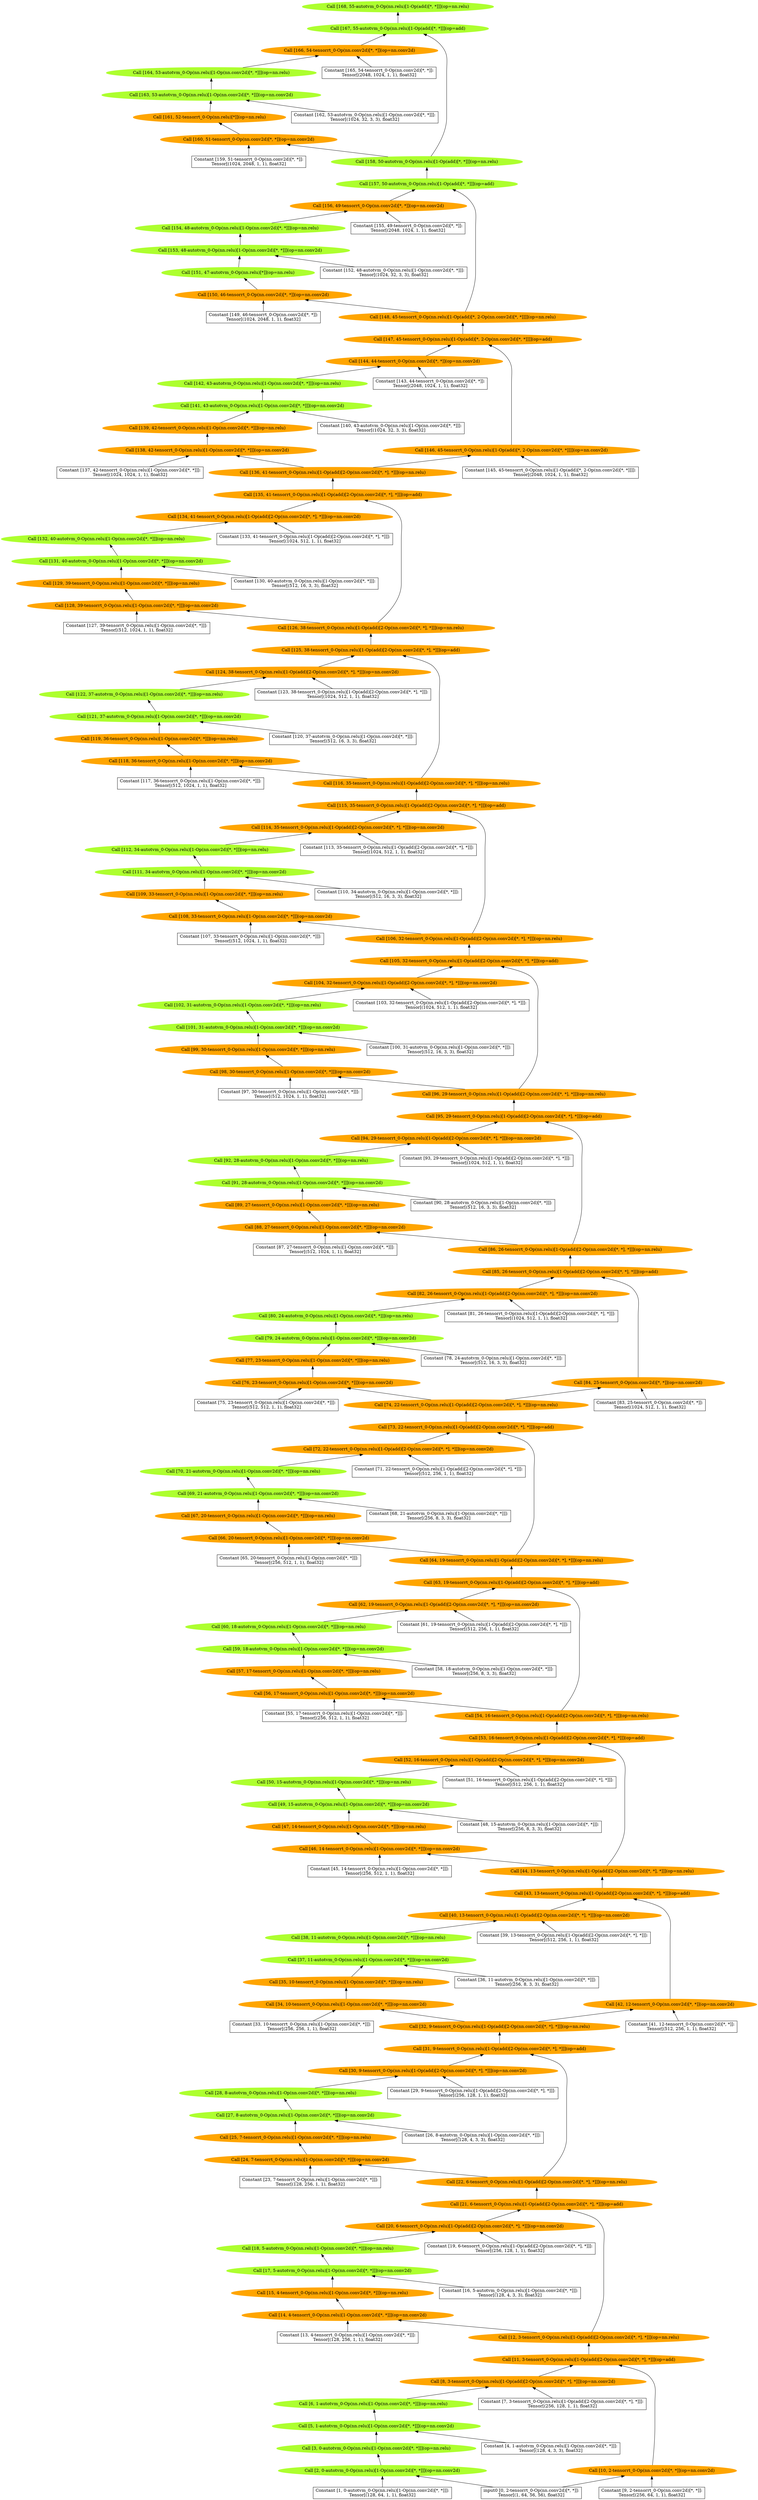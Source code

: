 digraph {
	rankdir=BT
	0 [label="input0 [0, 2-tensorrt_0-Op(nn.conv2d)[*, *]]:
Tensor[(1, 64, 56, 56), float32]" shape=rectangle]
	1 [label="Constant [1, 0-autotvm_0-Op(nn.relu)[1-Op(nn.conv2d)[*, *]]]:
Tensor[(128, 64, 1, 1), float32]" shape=rectangle]
	2 [label="Call [2, 0-autotvm_0-Op(nn.relu)[1-Op(nn.conv2d)[*, *]]](op=nn.conv2d)" color=greenyellow shape=ellipse style=filled]
	0 -> 2
	1 -> 2
	3 [label="Call [3, 0-autotvm_0-Op(nn.relu)[1-Op(nn.conv2d)[*, *]]](op=nn.relu)" color=greenyellow shape=ellipse style=filled]
	2 -> 3
	4 [label="Constant [4, 1-autotvm_0-Op(nn.relu)[1-Op(nn.conv2d)[*, *]]]:
Tensor[(128, 4, 3, 3), float32]" shape=rectangle]
	5 [label="Call [5, 1-autotvm_0-Op(nn.relu)[1-Op(nn.conv2d)[*, *]]](op=nn.conv2d)" color=greenyellow shape=ellipse style=filled]
	3 -> 5
	4 -> 5
	6 [label="Call [6, 1-autotvm_0-Op(nn.relu)[1-Op(nn.conv2d)[*, *]]](op=nn.relu)" color=greenyellow shape=ellipse style=filled]
	5 -> 6
	7 [label="Constant [7, 3-tensorrt_0-Op(nn.relu)[1-Op(add)[2-Op(nn.conv2d)[*, *], *]]]:
Tensor[(256, 128, 1, 1), float32]" shape=rectangle]
	8 [label="Call [8, 3-tensorrt_0-Op(nn.relu)[1-Op(add)[2-Op(nn.conv2d)[*, *], *]]](op=nn.conv2d)" color=orange shape=ellipse style=filled]
	6 -> 8
	7 -> 8
	9 [label="Constant [9, 2-tensorrt_0-Op(nn.conv2d)[*, *]]:
Tensor[(256, 64, 1, 1), float32]" shape=rectangle]
	10 [label="Call [10, 2-tensorrt_0-Op(nn.conv2d)[*, *]](op=nn.conv2d)" color=orange shape=ellipse style=filled]
	0 -> 10
	9 -> 10
	11 [label="Call [11, 3-tensorrt_0-Op(nn.relu)[1-Op(add)[2-Op(nn.conv2d)[*, *], *]]](op=add)" color=orange shape=ellipse style=filled]
	8 -> 11
	10 -> 11
	12 [label="Call [12, 3-tensorrt_0-Op(nn.relu)[1-Op(add)[2-Op(nn.conv2d)[*, *], *]]](op=nn.relu)" color=orange shape=ellipse style=filled]
	11 -> 12
	13 [label="Constant [13, 4-tensorrt_0-Op(nn.relu)[1-Op(nn.conv2d)[*, *]]]:
Tensor[(128, 256, 1, 1), float32]" shape=rectangle]
	14 [label="Call [14, 4-tensorrt_0-Op(nn.relu)[1-Op(nn.conv2d)[*, *]]](op=nn.conv2d)" color=orange shape=ellipse style=filled]
	12 -> 14
	13 -> 14
	15 [label="Call [15, 4-tensorrt_0-Op(nn.relu)[1-Op(nn.conv2d)[*, *]]](op=nn.relu)" color=orange shape=ellipse style=filled]
	14 -> 15
	16 [label="Constant [16, 5-autotvm_0-Op(nn.relu)[1-Op(nn.conv2d)[*, *]]]:
Tensor[(128, 4, 3, 3), float32]" shape=rectangle]
	17 [label="Call [17, 5-autotvm_0-Op(nn.relu)[1-Op(nn.conv2d)[*, *]]](op=nn.conv2d)" color=greenyellow shape=ellipse style=filled]
	15 -> 17
	16 -> 17
	18 [label="Call [18, 5-autotvm_0-Op(nn.relu)[1-Op(nn.conv2d)[*, *]]](op=nn.relu)" color=greenyellow shape=ellipse style=filled]
	17 -> 18
	19 [label="Constant [19, 6-tensorrt_0-Op(nn.relu)[1-Op(add)[2-Op(nn.conv2d)[*, *], *]]]:
Tensor[(256, 128, 1, 1), float32]" shape=rectangle]
	20 [label="Call [20, 6-tensorrt_0-Op(nn.relu)[1-Op(add)[2-Op(nn.conv2d)[*, *], *]]](op=nn.conv2d)" color=orange shape=ellipse style=filled]
	18 -> 20
	19 -> 20
	21 [label="Call [21, 6-tensorrt_0-Op(nn.relu)[1-Op(add)[2-Op(nn.conv2d)[*, *], *]]](op=add)" color=orange shape=ellipse style=filled]
	20 -> 21
	12 -> 21
	22 [label="Call [22, 6-tensorrt_0-Op(nn.relu)[1-Op(add)[2-Op(nn.conv2d)[*, *], *]]](op=nn.relu)" color=orange shape=ellipse style=filled]
	21 -> 22
	23 [label="Constant [23, 7-tensorrt_0-Op(nn.relu)[1-Op(nn.conv2d)[*, *]]]:
Tensor[(128, 256, 1, 1), float32]" shape=rectangle]
	24 [label="Call [24, 7-tensorrt_0-Op(nn.relu)[1-Op(nn.conv2d)[*, *]]](op=nn.conv2d)" color=orange shape=ellipse style=filled]
	22 -> 24
	23 -> 24
	25 [label="Call [25, 7-tensorrt_0-Op(nn.relu)[1-Op(nn.conv2d)[*, *]]](op=nn.relu)" color=orange shape=ellipse style=filled]
	24 -> 25
	26 [label="Constant [26, 8-autotvm_0-Op(nn.relu)[1-Op(nn.conv2d)[*, *]]]:
Tensor[(128, 4, 3, 3), float32]" shape=rectangle]
	27 [label="Call [27, 8-autotvm_0-Op(nn.relu)[1-Op(nn.conv2d)[*, *]]](op=nn.conv2d)" color=greenyellow shape=ellipse style=filled]
	25 -> 27
	26 -> 27
	28 [label="Call [28, 8-autotvm_0-Op(nn.relu)[1-Op(nn.conv2d)[*, *]]](op=nn.relu)" color=greenyellow shape=ellipse style=filled]
	27 -> 28
	29 [label="Constant [29, 9-tensorrt_0-Op(nn.relu)[1-Op(add)[2-Op(nn.conv2d)[*, *], *]]]:
Tensor[(256, 128, 1, 1), float32]" shape=rectangle]
	30 [label="Call [30, 9-tensorrt_0-Op(nn.relu)[1-Op(add)[2-Op(nn.conv2d)[*, *], *]]](op=nn.conv2d)" color=orange shape=ellipse style=filled]
	28 -> 30
	29 -> 30
	31 [label="Call [31, 9-tensorrt_0-Op(nn.relu)[1-Op(add)[2-Op(nn.conv2d)[*, *], *]]](op=add)" color=orange shape=ellipse style=filled]
	30 -> 31
	22 -> 31
	32 [label="Call [32, 9-tensorrt_0-Op(nn.relu)[1-Op(add)[2-Op(nn.conv2d)[*, *], *]]](op=nn.relu)" color=orange shape=ellipse style=filled]
	31 -> 32
	33 [label="Constant [33, 10-tensorrt_0-Op(nn.relu)[1-Op(nn.conv2d)[*, *]]]:
Tensor[(256, 256, 1, 1), float32]" shape=rectangle]
	34 [label="Call [34, 10-tensorrt_0-Op(nn.relu)[1-Op(nn.conv2d)[*, *]]](op=nn.conv2d)" color=orange shape=ellipse style=filled]
	32 -> 34
	33 -> 34
	35 [label="Call [35, 10-tensorrt_0-Op(nn.relu)[1-Op(nn.conv2d)[*, *]]](op=nn.relu)" color=orange shape=ellipse style=filled]
	34 -> 35
	36 [label="Constant [36, 11-autotvm_0-Op(nn.relu)[1-Op(nn.conv2d)[*, *]]]:
Tensor[(256, 8, 3, 3), float32]" shape=rectangle]
	37 [label="Call [37, 11-autotvm_0-Op(nn.relu)[1-Op(nn.conv2d)[*, *]]](op=nn.conv2d)" color=greenyellow shape=ellipse style=filled]
	35 -> 37
	36 -> 37
	38 [label="Call [38, 11-autotvm_0-Op(nn.relu)[1-Op(nn.conv2d)[*, *]]](op=nn.relu)" color=greenyellow shape=ellipse style=filled]
	37 -> 38
	39 [label="Constant [39, 13-tensorrt_0-Op(nn.relu)[1-Op(add)[2-Op(nn.conv2d)[*, *], *]]]:
Tensor[(512, 256, 1, 1), float32]" shape=rectangle]
	40 [label="Call [40, 13-tensorrt_0-Op(nn.relu)[1-Op(add)[2-Op(nn.conv2d)[*, *], *]]](op=nn.conv2d)" color=orange shape=ellipse style=filled]
	38 -> 40
	39 -> 40
	41 [label="Constant [41, 12-tensorrt_0-Op(nn.conv2d)[*, *]]:
Tensor[(512, 256, 1, 1), float32]" shape=rectangle]
	42 [label="Call [42, 12-tensorrt_0-Op(nn.conv2d)[*, *]](op=nn.conv2d)" color=orange shape=ellipse style=filled]
	32 -> 42
	41 -> 42
	43 [label="Call [43, 13-tensorrt_0-Op(nn.relu)[1-Op(add)[2-Op(nn.conv2d)[*, *], *]]](op=add)" color=orange shape=ellipse style=filled]
	40 -> 43
	42 -> 43
	44 [label="Call [44, 13-tensorrt_0-Op(nn.relu)[1-Op(add)[2-Op(nn.conv2d)[*, *], *]]](op=nn.relu)" color=orange shape=ellipse style=filled]
	43 -> 44
	45 [label="Constant [45, 14-tensorrt_0-Op(nn.relu)[1-Op(nn.conv2d)[*, *]]]:
Tensor[(256, 512, 1, 1), float32]" shape=rectangle]
	46 [label="Call [46, 14-tensorrt_0-Op(nn.relu)[1-Op(nn.conv2d)[*, *]]](op=nn.conv2d)" color=orange shape=ellipse style=filled]
	44 -> 46
	45 -> 46
	47 [label="Call [47, 14-tensorrt_0-Op(nn.relu)[1-Op(nn.conv2d)[*, *]]](op=nn.relu)" color=orange shape=ellipse style=filled]
	46 -> 47
	48 [label="Constant [48, 15-autotvm_0-Op(nn.relu)[1-Op(nn.conv2d)[*, *]]]:
Tensor[(256, 8, 3, 3), float32]" shape=rectangle]
	49 [label="Call [49, 15-autotvm_0-Op(nn.relu)[1-Op(nn.conv2d)[*, *]]](op=nn.conv2d)" color=greenyellow shape=ellipse style=filled]
	47 -> 49
	48 -> 49
	50 [label="Call [50, 15-autotvm_0-Op(nn.relu)[1-Op(nn.conv2d)[*, *]]](op=nn.relu)" color=greenyellow shape=ellipse style=filled]
	49 -> 50
	51 [label="Constant [51, 16-tensorrt_0-Op(nn.relu)[1-Op(add)[2-Op(nn.conv2d)[*, *], *]]]:
Tensor[(512, 256, 1, 1), float32]" shape=rectangle]
	52 [label="Call [52, 16-tensorrt_0-Op(nn.relu)[1-Op(add)[2-Op(nn.conv2d)[*, *], *]]](op=nn.conv2d)" color=orange shape=ellipse style=filled]
	50 -> 52
	51 -> 52
	53 [label="Call [53, 16-tensorrt_0-Op(nn.relu)[1-Op(add)[2-Op(nn.conv2d)[*, *], *]]](op=add)" color=orange shape=ellipse style=filled]
	52 -> 53
	44 -> 53
	54 [label="Call [54, 16-tensorrt_0-Op(nn.relu)[1-Op(add)[2-Op(nn.conv2d)[*, *], *]]](op=nn.relu)" color=orange shape=ellipse style=filled]
	53 -> 54
	55 [label="Constant [55, 17-tensorrt_0-Op(nn.relu)[1-Op(nn.conv2d)[*, *]]]:
Tensor[(256, 512, 1, 1), float32]" shape=rectangle]
	56 [label="Call [56, 17-tensorrt_0-Op(nn.relu)[1-Op(nn.conv2d)[*, *]]](op=nn.conv2d)" color=orange shape=ellipse style=filled]
	54 -> 56
	55 -> 56
	57 [label="Call [57, 17-tensorrt_0-Op(nn.relu)[1-Op(nn.conv2d)[*, *]]](op=nn.relu)" color=orange shape=ellipse style=filled]
	56 -> 57
	58 [label="Constant [58, 18-autotvm_0-Op(nn.relu)[1-Op(nn.conv2d)[*, *]]]:
Tensor[(256, 8, 3, 3), float32]" shape=rectangle]
	59 [label="Call [59, 18-autotvm_0-Op(nn.relu)[1-Op(nn.conv2d)[*, *]]](op=nn.conv2d)" color=greenyellow shape=ellipse style=filled]
	57 -> 59
	58 -> 59
	60 [label="Call [60, 18-autotvm_0-Op(nn.relu)[1-Op(nn.conv2d)[*, *]]](op=nn.relu)" color=greenyellow shape=ellipse style=filled]
	59 -> 60
	61 [label="Constant [61, 19-tensorrt_0-Op(nn.relu)[1-Op(add)[2-Op(nn.conv2d)[*, *], *]]]:
Tensor[(512, 256, 1, 1), float32]" shape=rectangle]
	62 [label="Call [62, 19-tensorrt_0-Op(nn.relu)[1-Op(add)[2-Op(nn.conv2d)[*, *], *]]](op=nn.conv2d)" color=orange shape=ellipse style=filled]
	60 -> 62
	61 -> 62
	63 [label="Call [63, 19-tensorrt_0-Op(nn.relu)[1-Op(add)[2-Op(nn.conv2d)[*, *], *]]](op=add)" color=orange shape=ellipse style=filled]
	62 -> 63
	54 -> 63
	64 [label="Call [64, 19-tensorrt_0-Op(nn.relu)[1-Op(add)[2-Op(nn.conv2d)[*, *], *]]](op=nn.relu)" color=orange shape=ellipse style=filled]
	63 -> 64
	65 [label="Constant [65, 20-tensorrt_0-Op(nn.relu)[1-Op(nn.conv2d)[*, *]]]:
Tensor[(256, 512, 1, 1), float32]" shape=rectangle]
	66 [label="Call [66, 20-tensorrt_0-Op(nn.relu)[1-Op(nn.conv2d)[*, *]]](op=nn.conv2d)" color=orange shape=ellipse style=filled]
	64 -> 66
	65 -> 66
	67 [label="Call [67, 20-tensorrt_0-Op(nn.relu)[1-Op(nn.conv2d)[*, *]]](op=nn.relu)" color=orange shape=ellipse style=filled]
	66 -> 67
	68 [label="Constant [68, 21-autotvm_0-Op(nn.relu)[1-Op(nn.conv2d)[*, *]]]:
Tensor[(256, 8, 3, 3), float32]" shape=rectangle]
	69 [label="Call [69, 21-autotvm_0-Op(nn.relu)[1-Op(nn.conv2d)[*, *]]](op=nn.conv2d)" color=greenyellow shape=ellipse style=filled]
	67 -> 69
	68 -> 69
	70 [label="Call [70, 21-autotvm_0-Op(nn.relu)[1-Op(nn.conv2d)[*, *]]](op=nn.relu)" color=greenyellow shape=ellipse style=filled]
	69 -> 70
	71 [label="Constant [71, 22-tensorrt_0-Op(nn.relu)[1-Op(add)[2-Op(nn.conv2d)[*, *], *]]]:
Tensor[(512, 256, 1, 1), float32]" shape=rectangle]
	72 [label="Call [72, 22-tensorrt_0-Op(nn.relu)[1-Op(add)[2-Op(nn.conv2d)[*, *], *]]](op=nn.conv2d)" color=orange shape=ellipse style=filled]
	70 -> 72
	71 -> 72
	73 [label="Call [73, 22-tensorrt_0-Op(nn.relu)[1-Op(add)[2-Op(nn.conv2d)[*, *], *]]](op=add)" color=orange shape=ellipse style=filled]
	72 -> 73
	64 -> 73
	74 [label="Call [74, 22-tensorrt_0-Op(nn.relu)[1-Op(add)[2-Op(nn.conv2d)[*, *], *]]](op=nn.relu)" color=orange shape=ellipse style=filled]
	73 -> 74
	75 [label="Constant [75, 23-tensorrt_0-Op(nn.relu)[1-Op(nn.conv2d)[*, *]]]:
Tensor[(512, 512, 1, 1), float32]" shape=rectangle]
	76 [label="Call [76, 23-tensorrt_0-Op(nn.relu)[1-Op(nn.conv2d)[*, *]]](op=nn.conv2d)" color=orange shape=ellipse style=filled]
	74 -> 76
	75 -> 76
	77 [label="Call [77, 23-tensorrt_0-Op(nn.relu)[1-Op(nn.conv2d)[*, *]]](op=nn.relu)" color=orange shape=ellipse style=filled]
	76 -> 77
	78 [label="Constant [78, 24-autotvm_0-Op(nn.relu)[1-Op(nn.conv2d)[*, *]]]:
Tensor[(512, 16, 3, 3), float32]" shape=rectangle]
	79 [label="Call [79, 24-autotvm_0-Op(nn.relu)[1-Op(nn.conv2d)[*, *]]](op=nn.conv2d)" color=greenyellow shape=ellipse style=filled]
	77 -> 79
	78 -> 79
	80 [label="Call [80, 24-autotvm_0-Op(nn.relu)[1-Op(nn.conv2d)[*, *]]](op=nn.relu)" color=greenyellow shape=ellipse style=filled]
	79 -> 80
	81 [label="Constant [81, 26-tensorrt_0-Op(nn.relu)[1-Op(add)[2-Op(nn.conv2d)[*, *], *]]]:
Tensor[(1024, 512, 1, 1), float32]" shape=rectangle]
	82 [label="Call [82, 26-tensorrt_0-Op(nn.relu)[1-Op(add)[2-Op(nn.conv2d)[*, *], *]]](op=nn.conv2d)" color=orange shape=ellipse style=filled]
	80 -> 82
	81 -> 82
	83 [label="Constant [83, 25-tensorrt_0-Op(nn.conv2d)[*, *]]:
Tensor[(1024, 512, 1, 1), float32]" shape=rectangle]
	84 [label="Call [84, 25-tensorrt_0-Op(nn.conv2d)[*, *]](op=nn.conv2d)" color=orange shape=ellipse style=filled]
	74 -> 84
	83 -> 84
	85 [label="Call [85, 26-tensorrt_0-Op(nn.relu)[1-Op(add)[2-Op(nn.conv2d)[*, *], *]]](op=add)" color=orange shape=ellipse style=filled]
	82 -> 85
	84 -> 85
	86 [label="Call [86, 26-tensorrt_0-Op(nn.relu)[1-Op(add)[2-Op(nn.conv2d)[*, *], *]]](op=nn.relu)" color=orange shape=ellipse style=filled]
	85 -> 86
	87 [label="Constant [87, 27-tensorrt_0-Op(nn.relu)[1-Op(nn.conv2d)[*, *]]]:
Tensor[(512, 1024, 1, 1), float32]" shape=rectangle]
	88 [label="Call [88, 27-tensorrt_0-Op(nn.relu)[1-Op(nn.conv2d)[*, *]]](op=nn.conv2d)" color=orange shape=ellipse style=filled]
	86 -> 88
	87 -> 88
	89 [label="Call [89, 27-tensorrt_0-Op(nn.relu)[1-Op(nn.conv2d)[*, *]]](op=nn.relu)" color=orange shape=ellipse style=filled]
	88 -> 89
	90 [label="Constant [90, 28-autotvm_0-Op(nn.relu)[1-Op(nn.conv2d)[*, *]]]:
Tensor[(512, 16, 3, 3), float32]" shape=rectangle]
	91 [label="Call [91, 28-autotvm_0-Op(nn.relu)[1-Op(nn.conv2d)[*, *]]](op=nn.conv2d)" color=greenyellow shape=ellipse style=filled]
	89 -> 91
	90 -> 91
	92 [label="Call [92, 28-autotvm_0-Op(nn.relu)[1-Op(nn.conv2d)[*, *]]](op=nn.relu)" color=greenyellow shape=ellipse style=filled]
	91 -> 92
	93 [label="Constant [93, 29-tensorrt_0-Op(nn.relu)[1-Op(add)[2-Op(nn.conv2d)[*, *], *]]]:
Tensor[(1024, 512, 1, 1), float32]" shape=rectangle]
	94 [label="Call [94, 29-tensorrt_0-Op(nn.relu)[1-Op(add)[2-Op(nn.conv2d)[*, *], *]]](op=nn.conv2d)" color=orange shape=ellipse style=filled]
	92 -> 94
	93 -> 94
	95 [label="Call [95, 29-tensorrt_0-Op(nn.relu)[1-Op(add)[2-Op(nn.conv2d)[*, *], *]]](op=add)" color=orange shape=ellipse style=filled]
	94 -> 95
	86 -> 95
	96 [label="Call [96, 29-tensorrt_0-Op(nn.relu)[1-Op(add)[2-Op(nn.conv2d)[*, *], *]]](op=nn.relu)" color=orange shape=ellipse style=filled]
	95 -> 96
	97 [label="Constant [97, 30-tensorrt_0-Op(nn.relu)[1-Op(nn.conv2d)[*, *]]]:
Tensor[(512, 1024, 1, 1), float32]" shape=rectangle]
	98 [label="Call [98, 30-tensorrt_0-Op(nn.relu)[1-Op(nn.conv2d)[*, *]]](op=nn.conv2d)" color=orange shape=ellipse style=filled]
	96 -> 98
	97 -> 98
	99 [label="Call [99, 30-tensorrt_0-Op(nn.relu)[1-Op(nn.conv2d)[*, *]]](op=nn.relu)" color=orange shape=ellipse style=filled]
	98 -> 99
	100 [label="Constant [100, 31-autotvm_0-Op(nn.relu)[1-Op(nn.conv2d)[*, *]]]:
Tensor[(512, 16, 3, 3), float32]" shape=rectangle]
	101 [label="Call [101, 31-autotvm_0-Op(nn.relu)[1-Op(nn.conv2d)[*, *]]](op=nn.conv2d)" color=greenyellow shape=ellipse style=filled]
	99 -> 101
	100 -> 101
	102 [label="Call [102, 31-autotvm_0-Op(nn.relu)[1-Op(nn.conv2d)[*, *]]](op=nn.relu)" color=greenyellow shape=ellipse style=filled]
	101 -> 102
	103 [label="Constant [103, 32-tensorrt_0-Op(nn.relu)[1-Op(add)[2-Op(nn.conv2d)[*, *], *]]]:
Tensor[(1024, 512, 1, 1), float32]" shape=rectangle]
	104 [label="Call [104, 32-tensorrt_0-Op(nn.relu)[1-Op(add)[2-Op(nn.conv2d)[*, *], *]]](op=nn.conv2d)" color=orange shape=ellipse style=filled]
	102 -> 104
	103 -> 104
	105 [label="Call [105, 32-tensorrt_0-Op(nn.relu)[1-Op(add)[2-Op(nn.conv2d)[*, *], *]]](op=add)" color=orange shape=ellipse style=filled]
	104 -> 105
	96 -> 105
	106 [label="Call [106, 32-tensorrt_0-Op(nn.relu)[1-Op(add)[2-Op(nn.conv2d)[*, *], *]]](op=nn.relu)" color=orange shape=ellipse style=filled]
	105 -> 106
	107 [label="Constant [107, 33-tensorrt_0-Op(nn.relu)[1-Op(nn.conv2d)[*, *]]]:
Tensor[(512, 1024, 1, 1), float32]" shape=rectangle]
	108 [label="Call [108, 33-tensorrt_0-Op(nn.relu)[1-Op(nn.conv2d)[*, *]]](op=nn.conv2d)" color=orange shape=ellipse style=filled]
	106 -> 108
	107 -> 108
	109 [label="Call [109, 33-tensorrt_0-Op(nn.relu)[1-Op(nn.conv2d)[*, *]]](op=nn.relu)" color=orange shape=ellipse style=filled]
	108 -> 109
	110 [label="Constant [110, 34-autotvm_0-Op(nn.relu)[1-Op(nn.conv2d)[*, *]]]:
Tensor[(512, 16, 3, 3), float32]" shape=rectangle]
	111 [label="Call [111, 34-autotvm_0-Op(nn.relu)[1-Op(nn.conv2d)[*, *]]](op=nn.conv2d)" color=greenyellow shape=ellipse style=filled]
	109 -> 111
	110 -> 111
	112 [label="Call [112, 34-autotvm_0-Op(nn.relu)[1-Op(nn.conv2d)[*, *]]](op=nn.relu)" color=greenyellow shape=ellipse style=filled]
	111 -> 112
	113 [label="Constant [113, 35-tensorrt_0-Op(nn.relu)[1-Op(add)[2-Op(nn.conv2d)[*, *], *]]]:
Tensor[(1024, 512, 1, 1), float32]" shape=rectangle]
	114 [label="Call [114, 35-tensorrt_0-Op(nn.relu)[1-Op(add)[2-Op(nn.conv2d)[*, *], *]]](op=nn.conv2d)" color=orange shape=ellipse style=filled]
	112 -> 114
	113 -> 114
	115 [label="Call [115, 35-tensorrt_0-Op(nn.relu)[1-Op(add)[2-Op(nn.conv2d)[*, *], *]]](op=add)" color=orange shape=ellipse style=filled]
	114 -> 115
	106 -> 115
	116 [label="Call [116, 35-tensorrt_0-Op(nn.relu)[1-Op(add)[2-Op(nn.conv2d)[*, *], *]]](op=nn.relu)" color=orange shape=ellipse style=filled]
	115 -> 116
	117 [label="Constant [117, 36-tensorrt_0-Op(nn.relu)[1-Op(nn.conv2d)[*, *]]]:
Tensor[(512, 1024, 1, 1), float32]" shape=rectangle]
	118 [label="Call [118, 36-tensorrt_0-Op(nn.relu)[1-Op(nn.conv2d)[*, *]]](op=nn.conv2d)" color=orange shape=ellipse style=filled]
	116 -> 118
	117 -> 118
	119 [label="Call [119, 36-tensorrt_0-Op(nn.relu)[1-Op(nn.conv2d)[*, *]]](op=nn.relu)" color=orange shape=ellipse style=filled]
	118 -> 119
	120 [label="Constant [120, 37-autotvm_0-Op(nn.relu)[1-Op(nn.conv2d)[*, *]]]:
Tensor[(512, 16, 3, 3), float32]" shape=rectangle]
	121 [label="Call [121, 37-autotvm_0-Op(nn.relu)[1-Op(nn.conv2d)[*, *]]](op=nn.conv2d)" color=greenyellow shape=ellipse style=filled]
	119 -> 121
	120 -> 121
	122 [label="Call [122, 37-autotvm_0-Op(nn.relu)[1-Op(nn.conv2d)[*, *]]](op=nn.relu)" color=greenyellow shape=ellipse style=filled]
	121 -> 122
	123 [label="Constant [123, 38-tensorrt_0-Op(nn.relu)[1-Op(add)[2-Op(nn.conv2d)[*, *], *]]]:
Tensor[(1024, 512, 1, 1), float32]" shape=rectangle]
	124 [label="Call [124, 38-tensorrt_0-Op(nn.relu)[1-Op(add)[2-Op(nn.conv2d)[*, *], *]]](op=nn.conv2d)" color=orange shape=ellipse style=filled]
	122 -> 124
	123 -> 124
	125 [label="Call [125, 38-tensorrt_0-Op(nn.relu)[1-Op(add)[2-Op(nn.conv2d)[*, *], *]]](op=add)" color=orange shape=ellipse style=filled]
	124 -> 125
	116 -> 125
	126 [label="Call [126, 38-tensorrt_0-Op(nn.relu)[1-Op(add)[2-Op(nn.conv2d)[*, *], *]]](op=nn.relu)" color=orange shape=ellipse style=filled]
	125 -> 126
	127 [label="Constant [127, 39-tensorrt_0-Op(nn.relu)[1-Op(nn.conv2d)[*, *]]]:
Tensor[(512, 1024, 1, 1), float32]" shape=rectangle]
	128 [label="Call [128, 39-tensorrt_0-Op(nn.relu)[1-Op(nn.conv2d)[*, *]]](op=nn.conv2d)" color=orange shape=ellipse style=filled]
	126 -> 128
	127 -> 128
	129 [label="Call [129, 39-tensorrt_0-Op(nn.relu)[1-Op(nn.conv2d)[*, *]]](op=nn.relu)" color=orange shape=ellipse style=filled]
	128 -> 129
	130 [label="Constant [130, 40-autotvm_0-Op(nn.relu)[1-Op(nn.conv2d)[*, *]]]:
Tensor[(512, 16, 3, 3), float32]" shape=rectangle]
	131 [label="Call [131, 40-autotvm_0-Op(nn.relu)[1-Op(nn.conv2d)[*, *]]](op=nn.conv2d)" color=greenyellow shape=ellipse style=filled]
	129 -> 131
	130 -> 131
	132 [label="Call [132, 40-autotvm_0-Op(nn.relu)[1-Op(nn.conv2d)[*, *]]](op=nn.relu)" color=greenyellow shape=ellipse style=filled]
	131 -> 132
	133 [label="Constant [133, 41-tensorrt_0-Op(nn.relu)[1-Op(add)[2-Op(nn.conv2d)[*, *], *]]]:
Tensor[(1024, 512, 1, 1), float32]" shape=rectangle]
	134 [label="Call [134, 41-tensorrt_0-Op(nn.relu)[1-Op(add)[2-Op(nn.conv2d)[*, *], *]]](op=nn.conv2d)" color=orange shape=ellipse style=filled]
	132 -> 134
	133 -> 134
	135 [label="Call [135, 41-tensorrt_0-Op(nn.relu)[1-Op(add)[2-Op(nn.conv2d)[*, *], *]]](op=add)" color=orange shape=ellipse style=filled]
	134 -> 135
	126 -> 135
	136 [label="Call [136, 41-tensorrt_0-Op(nn.relu)[1-Op(add)[2-Op(nn.conv2d)[*, *], *]]](op=nn.relu)" color=orange shape=ellipse style=filled]
	135 -> 136
	137 [label="Constant [137, 42-tensorrt_0-Op(nn.relu)[1-Op(nn.conv2d)[*, *]]]:
Tensor[(1024, 1024, 1, 1), float32]" shape=rectangle]
	138 [label="Call [138, 42-tensorrt_0-Op(nn.relu)[1-Op(nn.conv2d)[*, *]]](op=nn.conv2d)" color=orange shape=ellipse style=filled]
	136 -> 138
	137 -> 138
	139 [label="Call [139, 42-tensorrt_0-Op(nn.relu)[1-Op(nn.conv2d)[*, *]]](op=nn.relu)" color=orange shape=ellipse style=filled]
	138 -> 139
	140 [label="Constant [140, 43-autotvm_0-Op(nn.relu)[1-Op(nn.conv2d)[*, *]]]:
Tensor[(1024, 32, 3, 3), float32]" shape=rectangle]
	141 [label="Call [141, 43-autotvm_0-Op(nn.relu)[1-Op(nn.conv2d)[*, *]]](op=nn.conv2d)" color=greenyellow shape=ellipse style=filled]
	139 -> 141
	140 -> 141
	142 [label="Call [142, 43-autotvm_0-Op(nn.relu)[1-Op(nn.conv2d)[*, *]]](op=nn.relu)" color=greenyellow shape=ellipse style=filled]
	141 -> 142
	143 [label="Constant [143, 44-tensorrt_0-Op(nn.conv2d)[*, *]]:
Tensor[(2048, 1024, 1, 1), float32]" shape=rectangle]
	144 [label="Call [144, 44-tensorrt_0-Op(nn.conv2d)[*, *]](op=nn.conv2d)" color=orange shape=ellipse style=filled]
	142 -> 144
	143 -> 144
	145 [label="Constant [145, 45-tensorrt_0-Op(nn.relu)[1-Op(add)[*, 2-Op(nn.conv2d)[*, *]]]]:
Tensor[(2048, 1024, 1, 1), float32]" shape=rectangle]
	146 [label="Call [146, 45-tensorrt_0-Op(nn.relu)[1-Op(add)[*, 2-Op(nn.conv2d)[*, *]]]](op=nn.conv2d)" color=orange shape=ellipse style=filled]
	136 -> 146
	145 -> 146
	147 [label="Call [147, 45-tensorrt_0-Op(nn.relu)[1-Op(add)[*, 2-Op(nn.conv2d)[*, *]]]](op=add)" color=orange shape=ellipse style=filled]
	144 -> 147
	146 -> 147
	148 [label="Call [148, 45-tensorrt_0-Op(nn.relu)[1-Op(add)[*, 2-Op(nn.conv2d)[*, *]]]](op=nn.relu)" color=orange shape=ellipse style=filled]
	147 -> 148
	149 [label="Constant [149, 46-tensorrt_0-Op(nn.conv2d)[*, *]]:
Tensor[(1024, 2048, 1, 1), float32]" shape=rectangle]
	150 [label="Call [150, 46-tensorrt_0-Op(nn.conv2d)[*, *]](op=nn.conv2d)" color=orange shape=ellipse style=filled]
	148 -> 150
	149 -> 150
	151 [label="Call [151, 47-autotvm_0-Op(nn.relu)[*]](op=nn.relu)" color=greenyellow shape=ellipse style=filled]
	150 -> 151
	152 [label="Constant [152, 48-autotvm_0-Op(nn.relu)[1-Op(nn.conv2d)[*, *]]]:
Tensor[(1024, 32, 3, 3), float32]" shape=rectangle]
	153 [label="Call [153, 48-autotvm_0-Op(nn.relu)[1-Op(nn.conv2d)[*, *]]](op=nn.conv2d)" color=greenyellow shape=ellipse style=filled]
	151 -> 153
	152 -> 153
	154 [label="Call [154, 48-autotvm_0-Op(nn.relu)[1-Op(nn.conv2d)[*, *]]](op=nn.relu)" color=greenyellow shape=ellipse style=filled]
	153 -> 154
	155 [label="Constant [155, 49-tensorrt_0-Op(nn.conv2d)[*, *]]:
Tensor[(2048, 1024, 1, 1), float32]" shape=rectangle]
	156 [label="Call [156, 49-tensorrt_0-Op(nn.conv2d)[*, *]](op=nn.conv2d)" color=orange shape=ellipse style=filled]
	154 -> 156
	155 -> 156
	157 [label="Call [157, 50-autotvm_0-Op(nn.relu)[1-Op(add)[*, *]]](op=add)" color=greenyellow shape=ellipse style=filled]
	156 -> 157
	148 -> 157
	158 [label="Call [158, 50-autotvm_0-Op(nn.relu)[1-Op(add)[*, *]]](op=nn.relu)" color=greenyellow shape=ellipse style=filled]
	157 -> 158
	159 [label="Constant [159, 51-tensorrt_0-Op(nn.conv2d)[*, *]]:
Tensor[(1024, 2048, 1, 1), float32]" shape=rectangle]
	160 [label="Call [160, 51-tensorrt_0-Op(nn.conv2d)[*, *]](op=nn.conv2d)" color=orange shape=ellipse style=filled]
	158 -> 160
	159 -> 160
	161 [label="Call [161, 52-tensorrt_0-Op(nn.relu)[*]](op=nn.relu)" color=orange shape=ellipse style=filled]
	160 -> 161
	162 [label="Constant [162, 53-autotvm_0-Op(nn.relu)[1-Op(nn.conv2d)[*, *]]]:
Tensor[(1024, 32, 3, 3), float32]" shape=rectangle]
	163 [label="Call [163, 53-autotvm_0-Op(nn.relu)[1-Op(nn.conv2d)[*, *]]](op=nn.conv2d)" color=greenyellow shape=ellipse style=filled]
	161 -> 163
	162 -> 163
	164 [label="Call [164, 53-autotvm_0-Op(nn.relu)[1-Op(nn.conv2d)[*, *]]](op=nn.relu)" color=greenyellow shape=ellipse style=filled]
	163 -> 164
	165 [label="Constant [165, 54-tensorrt_0-Op(nn.conv2d)[*, *]]:
Tensor[(2048, 1024, 1, 1), float32]" shape=rectangle]
	166 [label="Call [166, 54-tensorrt_0-Op(nn.conv2d)[*, *]](op=nn.conv2d)" color=orange shape=ellipse style=filled]
	164 -> 166
	165 -> 166
	167 [label="Call [167, 55-autotvm_0-Op(nn.relu)[1-Op(add)[*, *]]](op=add)" color=greenyellow shape=ellipse style=filled]
	166 -> 167
	158 -> 167
	168 [label="Call [168, 55-autotvm_0-Op(nn.relu)[1-Op(add)[*, *]]](op=nn.relu)" color=greenyellow shape=ellipse style=filled]
	167 -> 168
}
